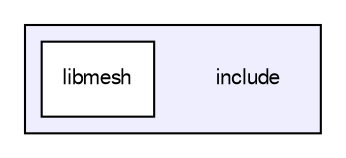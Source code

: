 digraph "include" {
  compound=true
  node [ fontsize="10", fontname="FreeSans"];
  edge [ labelfontsize="10", labelfontname="FreeSans"];
  subgraph clusterdir_8f2980731aba7ec7b9fcae5764f196e3 {
    graph [ bgcolor="#eeeeff", pencolor="black", label="" URL="dir_8f2980731aba7ec7b9fcae5764f196e3.html"];
    dir_8f2980731aba7ec7b9fcae5764f196e3 [shape=plaintext label="include"];
    dir_9d75099e0e665fefedc25276dd24ab57 [shape=box label="libmesh" color="black" fillcolor="white" style="filled" URL="dir_9d75099e0e665fefedc25276dd24ab57.html"];
  }
}
